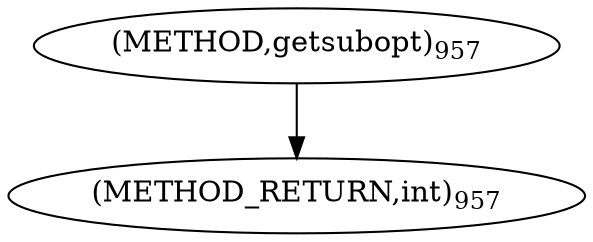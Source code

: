 digraph "getsubopt" {  
"4879" [label = <(METHOD,getsubopt)<SUB>957</SUB>> ]
"4883" [label = <(METHOD_RETURN,int)<SUB>957</SUB>> ]
  "4879" -> "4883" 
}
